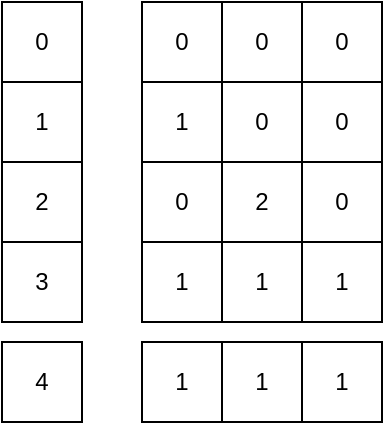 <mxfile version="15.8.7" type="device"><diagram id="b42X8hETDA6_LdTYpW3T" name="페이지-1"><mxGraphModel dx="981" dy="591" grid="1" gridSize="10" guides="1" tooltips="1" connect="1" arrows="1" fold="1" page="1" pageScale="1" pageWidth="10000" pageHeight="10000" math="0" shadow="0"><root><mxCell id="0"/><mxCell id="1" parent="0"/><mxCell id="3Qs9EB_eyB7DE_TtQIte-13" value="1" style="rounded=0;whiteSpace=wrap;html=1;" vertex="1" parent="1"><mxGeometry x="610" y="240" width="40" height="40" as="geometry"/></mxCell><mxCell id="3Qs9EB_eyB7DE_TtQIte-14" value="0" style="rounded=0;whiteSpace=wrap;html=1;" vertex="1" parent="1"><mxGeometry x="680" y="200" width="40" height="40" as="geometry"/></mxCell><mxCell id="3Qs9EB_eyB7DE_TtQIte-15" value="0" style="rounded=0;whiteSpace=wrap;html=1;" vertex="1" parent="1"><mxGeometry x="610" y="200" width="40" height="40" as="geometry"/></mxCell><mxCell id="3Qs9EB_eyB7DE_TtQIte-16" value="0" style="rounded=0;whiteSpace=wrap;html=1;" vertex="1" parent="1"><mxGeometry x="720" y="200" width="40" height="40" as="geometry"/></mxCell><mxCell id="3Qs9EB_eyB7DE_TtQIte-17" value="0" style="rounded=0;whiteSpace=wrap;html=1;" vertex="1" parent="1"><mxGeometry x="760" y="200" width="40" height="40" as="geometry"/></mxCell><mxCell id="3Qs9EB_eyB7DE_TtQIte-19" value="1" style="rounded=0;whiteSpace=wrap;html=1;" vertex="1" parent="1"><mxGeometry x="680" y="240" width="40" height="40" as="geometry"/></mxCell><mxCell id="3Qs9EB_eyB7DE_TtQIte-20" value="0" style="rounded=0;whiteSpace=wrap;html=1;" vertex="1" parent="1"><mxGeometry x="720" y="240" width="40" height="40" as="geometry"/></mxCell><mxCell id="3Qs9EB_eyB7DE_TtQIte-21" value="0" style="rounded=0;whiteSpace=wrap;html=1;" vertex="1" parent="1"><mxGeometry x="760" y="240" width="40" height="40" as="geometry"/></mxCell><mxCell id="3Qs9EB_eyB7DE_TtQIte-22" value="2" style="rounded=0;whiteSpace=wrap;html=1;" vertex="1" parent="1"><mxGeometry x="610" y="280" width="40" height="40" as="geometry"/></mxCell><mxCell id="3Qs9EB_eyB7DE_TtQIte-23" value="0" style="rounded=0;whiteSpace=wrap;html=1;" vertex="1" parent="1"><mxGeometry x="680" y="280" width="40" height="40" as="geometry"/></mxCell><mxCell id="3Qs9EB_eyB7DE_TtQIte-24" value="2" style="rounded=0;whiteSpace=wrap;html=1;" vertex="1" parent="1"><mxGeometry x="720" y="280" width="40" height="40" as="geometry"/></mxCell><mxCell id="3Qs9EB_eyB7DE_TtQIte-25" value="0" style="rounded=0;whiteSpace=wrap;html=1;" vertex="1" parent="1"><mxGeometry x="760" y="280" width="40" height="40" as="geometry"/></mxCell><mxCell id="3Qs9EB_eyB7DE_TtQIte-26" value="3" style="rounded=0;whiteSpace=wrap;html=1;" vertex="1" parent="1"><mxGeometry x="610" y="320" width="40" height="40" as="geometry"/></mxCell><mxCell id="3Qs9EB_eyB7DE_TtQIte-27" value="1" style="rounded=0;whiteSpace=wrap;html=1;" vertex="1" parent="1"><mxGeometry x="680" y="320" width="40" height="40" as="geometry"/></mxCell><mxCell id="3Qs9EB_eyB7DE_TtQIte-28" value="1" style="rounded=0;whiteSpace=wrap;html=1;" vertex="1" parent="1"><mxGeometry x="720" y="320" width="40" height="40" as="geometry"/></mxCell><mxCell id="3Qs9EB_eyB7DE_TtQIte-29" value="1" style="rounded=0;whiteSpace=wrap;html=1;" vertex="1" parent="1"><mxGeometry x="760" y="320" width="40" height="40" as="geometry"/></mxCell><mxCell id="3Qs9EB_eyB7DE_TtQIte-30" value="4" style="rounded=0;whiteSpace=wrap;html=1;" vertex="1" parent="1"><mxGeometry x="610" y="370" width="40" height="40" as="geometry"/></mxCell><mxCell id="3Qs9EB_eyB7DE_TtQIte-31" value="1" style="rounded=0;whiteSpace=wrap;html=1;" vertex="1" parent="1"><mxGeometry x="680" y="370" width="40" height="40" as="geometry"/></mxCell><mxCell id="3Qs9EB_eyB7DE_TtQIte-32" value="1" style="rounded=0;whiteSpace=wrap;html=1;" vertex="1" parent="1"><mxGeometry x="720" y="370" width="40" height="40" as="geometry"/></mxCell><mxCell id="3Qs9EB_eyB7DE_TtQIte-33" value="1" style="rounded=0;whiteSpace=wrap;html=1;" vertex="1" parent="1"><mxGeometry x="760" y="370" width="40" height="40" as="geometry"/></mxCell></root></mxGraphModel></diagram></mxfile>